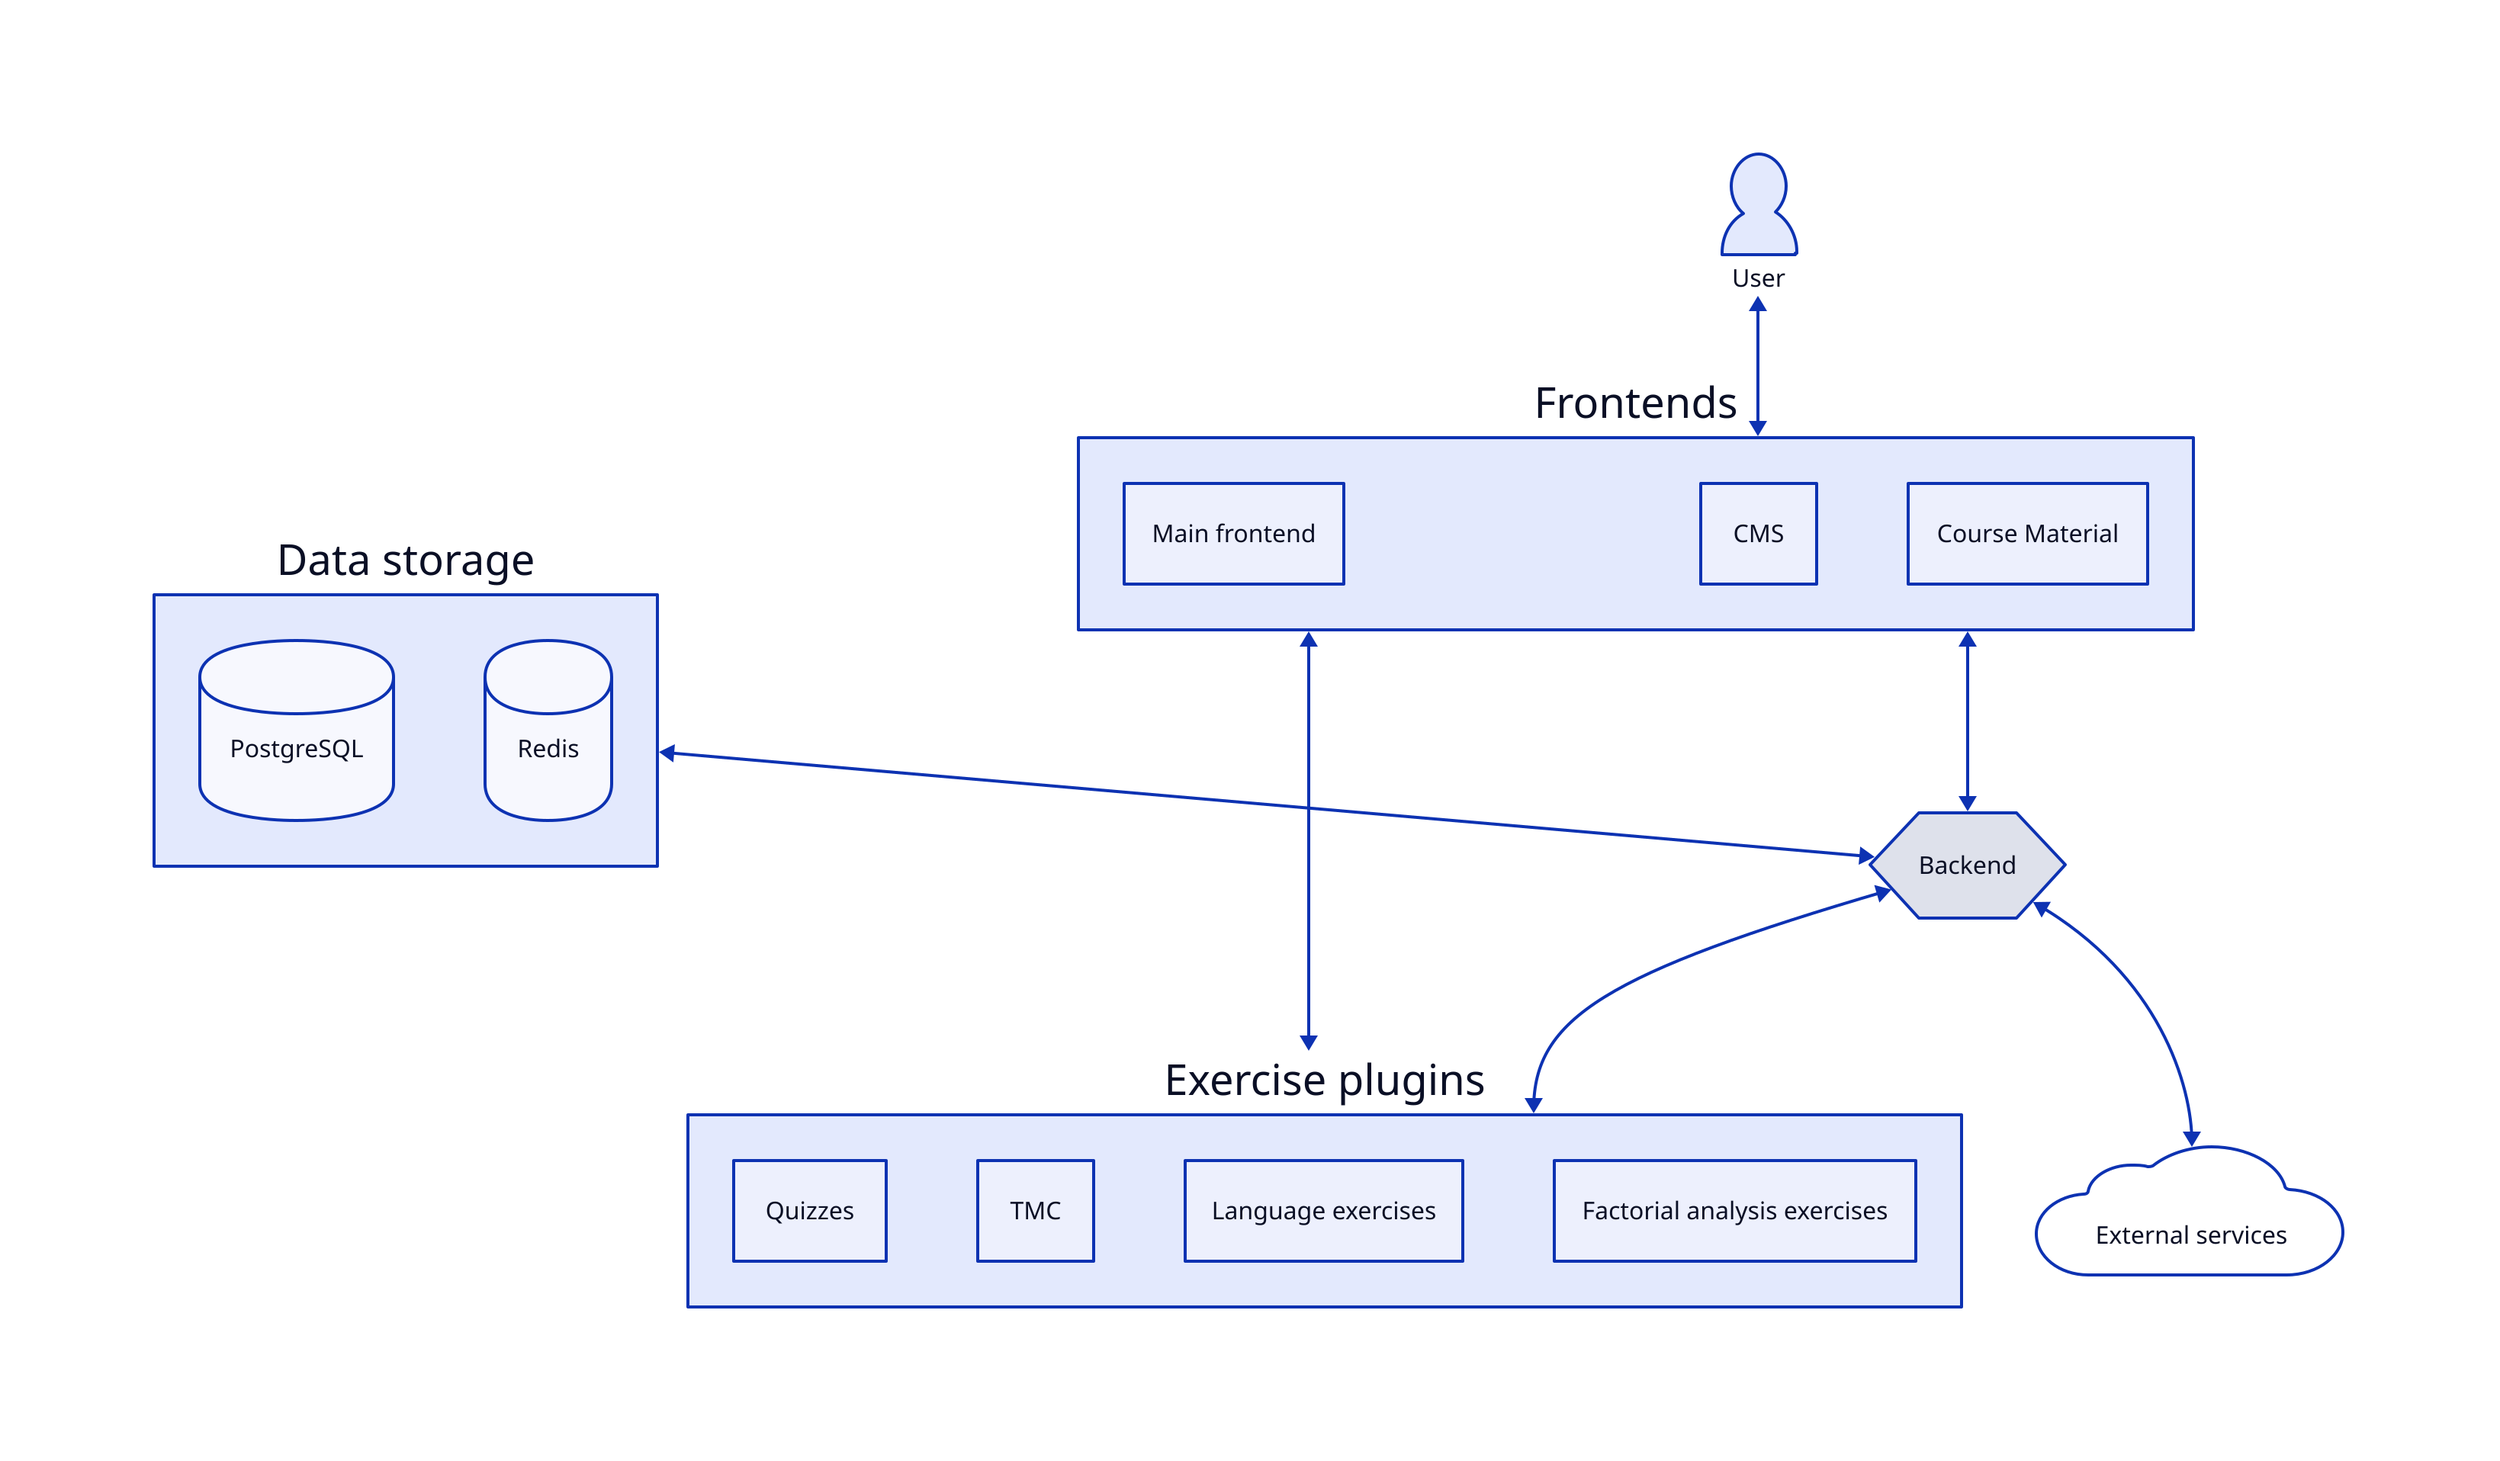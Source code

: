 User: {
  shape: person
}

User <-> Frontends

Frontends: {
  "Main frontend"
  "CMS"
  "Course Material"
}

"Exercise plugins": {
  "Quizzes"
  "TMC"
  "Language exercises"
  "Factorial analysis exercises"
}

Backend: {
  shape: hexagon
}

Frontends <-> Backend
Backend <-> "Exercise plugins"
"Exercise plugins" <-> Frontends

"Data storage": {
  near: "center-left"
  PostgreSQL: {
    shape: cylinder
  }
  Redis: {
    shape: cylinder
  }
}

Backend <-> "Data storage"

External_services: {
  label: "External services"
  shape: cloud
}

Backend <-> External_services

